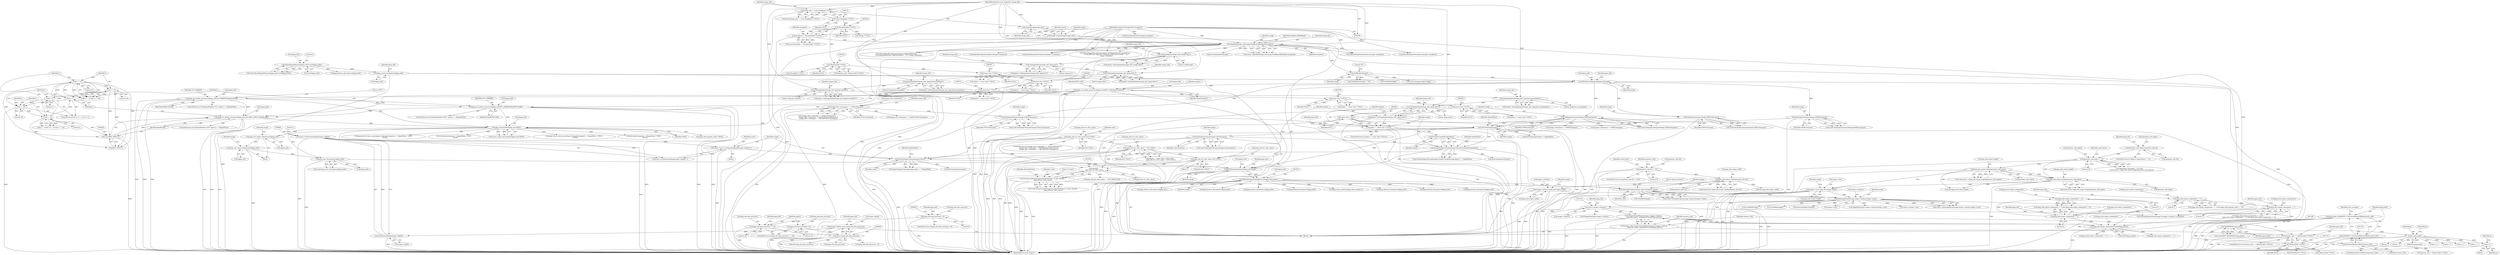 digraph "0_ImageMagick_948356eec65aea91995d4b7cc487d197d2c5f602@pointer" {
"1001695" [label="(Call,p++)"];
"1001420" [label="(Call,p=jpeg_pixels)"];
"1001379" [label="(Call,(JSAMPROW) jpeg_pixels)"];
"1001160" [label="(Call,jpeg_pixels=(JSAMPLE *) GetVirtualMemoryBlob(memory_info))"];
"1001162" [label="(Call,(JSAMPLE *) GetVirtualMemoryBlob(memory_info))"];
"1001164" [label="(Call,GetVirtualMemoryBlob(memory_info))"];
"1001148" [label="(Call,memory_info == (MemoryInfo *) NULL)"];
"1001132" [label="(Call,memory_info=AcquireVirtualMemory((size_t) image->columns,\n    jpeg_info.output_components*sizeof(*jpeg_pixels)))"];
"1001134" [label="(Call,AcquireVirtualMemory((size_t) image->columns,\n    jpeg_info.output_components*sizeof(*jpeg_pixels)))"];
"1001135" [label="(Call,(size_t) image->columns)"];
"1001082" [label="(Call,SetImageExtent(image,image->columns,image->rows))"];
"1001059" [label="(Call,SetImageProperty(image,\"jpeg:colorspace\",value))"];
"1001042" [label="(Call,JPEGSetImageSamplingFactor(&jpeg_info,image))"];
"1001038" [label="(Call,JPEGSetImageQuality(&jpeg_info,image))"];
"1000837" [label="(Call,jpeg_start_decompress(&jpeg_info))"];
"1000609" [label="(Call,jpeg_calc_output_dimensions(&jpeg_info))"];
"1000537" [label="(Call,jpeg_calc_output_dimensions(&jpeg_info))"];
"1000394" [label="(Call,jpeg_read_header(&jpeg_info,TRUE))"];
"1000338" [label="(Call,jpeg_set_marker_processor(&jpeg_info,ICC_MARKER,ReadICCProfile))"];
"1000322" [label="(Call,jpeg_set_marker_processor(&jpeg_info,JPEG_COM,ReadComment))"];
"1000318" [label="(Call,JPEGSourceManager(&jpeg_info,image))"];
"1000315" [label="(Call,jpeg_create_decompress(&jpeg_info))"];
"1000216" [label="(Call,ResetMagickMemory(&jpeg_info,0,sizeof(jpeg_info)))"];
"1000200" [label="(Call,GetBlobSize(image))"];
"1000180" [label="(Call,OpenBlob(image_info,image,ReadBinaryBlobMode,exception))"];
"1000176" [label="(Call,AcquireImage(image_info))"];
"1000130" [label="(Call,image_info != (const ImageInfo *) NULL)"];
"1000109" [label="(MethodParameterIn,const ImageInfo *image_info)"];
"1000132" [label="(Call,(const ImageInfo *) NULL)"];
"1000174" [label="(Call,image=AcquireImage(image_info))"];
"1000157" [label="(Call,exception != (ExceptionInfo *) NULL)"];
"1000110" [label="(MethodParameterIn,ExceptionInfo *exception)"];
"1000159" [label="(Call,(ExceptionInfo *) NULL)"];
"1000349" [label="(Call,jpeg_set_marker_processor(&jpeg_info,IPTC_MARKER,ReadIPTCProfile))"];
"1000381" [label="(Call,jpeg_set_marker_processor(&jpeg_info,(int) (JPEG_APP0+i),ReadProfile))"];
"1000384" [label="(Call,(int) (JPEG_APP0+i))"];
"1000369" [label="(Call,i != 13)"];
"1000365" [label="(Call,i != 2)"];
"1000358" [label="(Call,i < 16)"];
"1000355" [label="(Call,i=1)"];
"1000361" [label="(Call,i++)"];
"1000372" [label="(Call,i != 14)"];
"1000971" [label="(Call,AcquireImageColormap(image,colors))"];
"1000903" [label="(Call,IsITUFaxImage(image))"];
"1000873" [label="(Call,SetImageColorspace(image,sRGBColorspace))"];
"1000889" [label="(Call,SetImageColorspace(image,YCbCrColorspace))"];
"1000400" [label="(Call,image_info->colorspace == YCbCrColorspace)"];
"1000897" [label="(Call,SetImageColorspace(image,CMYKColorspace))"];
"1000881" [label="(Call,SetImageColorspace(image,GRAYColorspace))"];
"1000909" [label="(Call,SetImageColorspace(image,LabColorspace))"];
"1000930" [label="(Call,AcquireImageColormap(image,StringToUnsignedLong(option)))"];
"1000932" [label="(Call,StringToUnsignedLong(option))"];
"1000923" [label="(Call,option != (const char *) NULL)"];
"1000917" [label="(Call,option=GetImageOption(image_info,\"jpeg:colors\"))"];
"1000919" [label="(Call,GetImageOption(image_info,\"jpeg:colors\"))"];
"1000815" [label="(Call,GetImageOption(image_info,\"jpeg:fancy-upsampling\"))"];
"1000733" [label="(Call,GetImageOption(image_info,\"jpeg:dct-method\"))"];
"1000706" [label="(Call,GetImageOption(image_info,\"jpeg:block-smoothing\"))"];
"1000681" [label="(Call,GetImageOption(image_info,\"jpeg:colors\"))"];
"1000499" [label="(Call,GetImageOption(image_info,\"jpeg:size\"))"];
"1000329" [label="(Call,GetImageOption(image_info,\"profile:skip\"))"];
"1000925" [label="(Call,(const char *) NULL)"];
"1000821" [label="(Call,(const char *) NULL)"];
"1000739" [label="(Call,(const char *) NULL)"];
"1000712" [label="(Call,(const char *) NULL)"];
"1000687" [label="(Call,(const char *) NULL)"];
"1000506" [label="(Call,(const char *) NULL)"];
"1000241" [label="(Call,(MemoryInfo *) NULL)"];
"1000959" [label="(Call,colors=(size_t) GetQuantumRange(image->depth)+1)"];
"1000962" [label="(Call,(size_t) GetQuantumRange(image->depth))"];
"1000964" [label="(Call,GetQuantumRange(image->depth))"];
"1000854" [label="(Call,image->depth=(size_t) jpeg_info.data_precision)"];
"1000858" [label="(Call,(size_t) jpeg_info.data_precision)"];
"1000674" [label="(Call,jpeg_info.data_precision=12)"];
"1000669" [label="(Call,jpeg_info.data_precision == 16)"];
"1000652" [label="(Call,jpeg_info.data_precision > 8)"];
"1001048" [label="(Call,FormatLocaleString(value,MaxTextExtent,\"%.20g\",(double)\n    jpeg_info.out_color_space))"];
"1001052" [label="(Call,(double)\n    jpeg_info.out_color_space)"];
"1000416" [label="(Call,jpeg_info.out_color_space=JCS_YCbCr)"];
"1000509" [label="(Call,jpeg_info.out_color_space != JCS_YCbCr)"];
"1000912" [label="(Call,jpeg_info.out_color_space=JCS_YCbCr)"];
"1000840" [label="(Call,image->columns=jpeg_info.output_width)"];
"1000565" [label="(Call,jpeg_info.output_width/geometry_info.rho)"];
"1000558" [label="(Call,geometry_info.rho != 0.0)"];
"1000847" [label="(Call,image->rows=jpeg_info.output_height)"];
"1000590" [label="(Call,jpeg_info.output_height/geometry_info.sigma)"];
"1000581" [label="(Call,jpeg_info.output_height/geometry_info.sigma)"];
"1000574" [label="(Call,geometry_info.sigma != 0.0)"];
"1000530" [label="(Call,geometry_info.sigma=geometry_info.rho)"];
"1001140" [label="(Call,jpeg_info.output_components*sizeof(*jpeg_pixels))"];
"1001120" [label="(Call,jpeg_info.output_components != 4)"];
"1001115" [label="(Call,jpeg_info.output_components != 3)"];
"1001109" [label="(Call,jpeg_info.output_components != 1)"];
"1000947" [label="(Call,jpeg_info.output_components == 1)"];
"1001150" [label="(Call,(MemoryInfo *) NULL)"];
"1000404" [label="(Identifier,YCbCrColorspace)"];
"1000883" [label="(Identifier,GRAYColorspace)"];
"1000354" [label="(ControlStructure,for (i=1; i < 16; i++))"];
"1000889" [label="(Call,SetImageColorspace(image,YCbCrColorspace))"];
"1000932" [label="(Call,StringToUnsignedLong(option))"];
"1000902" [label="(Call,IsITUFaxImage(image) != MagickFalse)"];
"1000591" [label="(Call,jpeg_info.output_height)"];
"1000903" [label="(Call,IsITUFaxImage(image))"];
"1000216" [label="(Call,ResetMagickMemory(&jpeg_info,0,sizeof(jpeg_info)))"];
"1000192" [label="(Call,DestroyImageList(image))"];
"1000875" [label="(Identifier,sRGBColorspace)"];
"1000111" [label="(Block,)"];
"1000858" [label="(Call,(size_t) jpeg_info.data_precision)"];
"1000906" [label="(Block,)"];
"1001033" [label="(Call,(int) jpeg_info.output_height)"];
"1000513" [label="(Identifier,JCS_YCbCr)"];
"1001141" [label="(Call,jpeg_info.output_components)"];
"1000342" [label="(Identifier,ReadICCProfile)"];
"1000824" [label="(Call,jpeg_info.do_fancy_upsampling=IsStringTrue(option) != MagickFalse ? TRUE :\n      FALSE)"];
"1000947" [label="(Call,jpeg_info.output_components == 1)"];
"1000610" [label="(Call,&jpeg_info)"];
"1000719" [label="(Call,IsStringTrue(option) != MagickFalse ? TRUE :\n      FALSE)"];
"1000392" [label="(Call,(ssize_t) jpeg_read_header(&jpeg_info,TRUE))"];
"1000217" [label="(Call,&jpeg_info)"];
"1001410" [label="(Call,ThrowMagickException(exception,GetMagickModule(),\n          CorruptImageWarning,\"SkipToSyncByte\",\"`%s'\",image->filename))"];
"1001043" [label="(Call,&jpeg_info)"];
"1000182" [label="(Identifier,image)"];
"1000579" [label="(Call,scale_factor > (jpeg_info.output_height/geometry_info.sigma))"];
"1001148" [label="(Call,memory_info == (MemoryInfo *) NULL)"];
"1000514" [label="(Block,)"];
"1000951" [label="(Literal,1)"];
"1000391" [label="(Identifier,i)"];
"1000922" [label="(ControlStructure,if (option != (const char *) NULL))"];
"1000674" [label="(Call,jpeg_info.data_precision=12)"];
"1000558" [label="(Call,geometry_info.rho != 0.0)"];
"1000219" [label="(Literal,0)"];
"1000936" [label="(Call,InheritException(exception,&image->exception))"];
"1000678" [label="(Literal,12)"];
"1001060" [label="(Identifier,image)"];
"1000823" [label="(Identifier,NULL)"];
"1000352" [label="(Identifier,IPTC_MARKER)"];
"1000569" [label="(Call,geometry_info.rho)"];
"1001054" [label="(Call,jpeg_info.out_color_space)"];
"1000565" [label="(Call,jpeg_info.output_width/geometry_info.rho)"];
"1000504" [label="(Call,option != (const char *) NULL)"];
"1000559" [label="(Call,geometry_info.rho)"];
"1001437" [label="(Call,(PixelPacket *) NULL)"];
"1001132" [label="(Call,memory_info=AcquireVirtualMemory((size_t) image->columns,\n    jpeg_info.output_components*sizeof(*jpeg_pixels)))"];
"1000671" [label="(Identifier,jpeg_info)"];
"1001121" [label="(Call,jpeg_info.output_components)"];
"1000357" [label="(Literal,1)"];
"1001160" [label="(Call,jpeg_pixels=(JSAMPLE *) GetVirtualMemoryBlob(memory_info))"];
"1001696" [label="(Identifier,p)"];
"1001379" [label="(Call,(JSAMPROW) jpeg_pixels)"];
"1000715" [label="(Call,jpeg_info.do_block_smoothing=IsStringTrue(option) != MagickFalse ? TRUE :\n      FALSE)"];
"1000382" [label="(Call,&jpeg_info)"];
"1001776" [label="(Call,p++)"];
"1000580" [label="(Identifier,scale_factor)"];
"1000339" [label="(Call,&jpeg_info)"];
"1001115" [label="(Call,jpeg_info.output_components != 3)"];
"1000949" [label="(Identifier,jpeg_info)"];
"1001548" [label="(Call,p++)"];
"1000506" [label="(Call,(const char *) NULL)"];
"1000338" [label="(Call,jpeg_set_marker_processor(&jpeg_info,ICC_MARKER,ReadICCProfile))"];
"1000816" [label="(Identifier,image_info)"];
"1000841" [label="(Call,image->columns)"];
"1000157" [label="(Call,exception != (ExceptionInfo *) NULL)"];
"1001119" [label="(Literal,3)"];
"1000681" [label="(Call,GetImageOption(image_info,\"jpeg:colors\"))"];
"1000871" [label="(Call,(void) SetImageColorspace(image,sRGBColorspace))"];
"1000895" [label="(Call,(void) SetImageColorspace(image,CMYKColorspace))"];
"1000200" [label="(Call,GetBlobSize(image))"];
"1001170" [label="(Identifier,error_manager)"];
"1000840" [label="(Call,image->columns=jpeg_info.output_width)"];
"1001381" [label="(Identifier,jpeg_pixels)"];
"1000874" [label="(Identifier,image)"];
"1001175" [label="(Call,memory_info != (MemoryInfo *) NULL)"];
"1001108" [label="(Call,(jpeg_info.output_components != 1) &&\n      (jpeg_info.output_components != 3) && (jpeg_info.output_components != 4))"];
"1000355" [label="(Call,i=1)"];
"1000733" [label="(Call,GetImageOption(image_info,\"jpeg:dct-method\"))"];
"1001149" [label="(Identifier,memory_info)"];
"1001080" [label="(Call,status=SetImageExtent(image,image->columns,image->rows))"];
"1001820" [label="(Call,SyncAuthenticPixels(image,exception))"];
"1000401" [label="(Call,image_info->colorspace)"];
"1000734" [label="(Identifier,image_info)"];
"1000574" [label="(Call,geometry_info.sigma != 0.0)"];
"1001144" [label="(Call,sizeof(*jpeg_pixels))"];
"1000201" [label="(Identifier,image)"];
"1000524" [label="(ControlStructure,if ((flags & SigmaValue) == 0))"];
"1000278" [label="(Call,CloseBlob(image))"];
"1000130" [label="(Call,image_info != (const ImageInfo *) NULL)"];
"1000159" [label="(Call,(ExceptionInfo *) NULL)"];
"1000389" [label="(Identifier,ReadProfile)"];
"1000707" [label="(Identifier,image_info)"];
"1000179" [label="(Identifier,status)"];
"1000919" [label="(Call,GetImageOption(image_info,\"jpeg:colors\"))"];
"1001087" [label="(Call,image->rows)"];
"1000854" [label="(Call,image->depth=(size_t) jpeg_info.data_precision)"];
"1000381" [label="(Call,jpeg_set_marker_processor(&jpeg_info,(int) (JPEG_APP0+i),ReadProfile))"];
"1000244" [label="(Call,error_manager.image=image)"];
"1000175" [label="(Identifier,image)"];
"1000330" [label="(Identifier,image_info)"];
"1000687" [label="(Call,(const char *) NULL)"];
"1001052" [label="(Call,(double)\n    jpeg_info.out_color_space)"];
"1000386" [label="(Call,JPEG_APP0+i)"];
"1001466" [label="(Call,jpeg_info.output_components == 1)"];
"1000865" [label="(Identifier,jpeg_info)"];
"1000422" [label="(Identifier,units)"];
"1000813" [label="(Call,option=GetImageOption(image_info,\"jpeg:fancy-upsampling\"))"];
"1000257" [label="(Call,jpeg_destroy_decompress(&jpeg_info))"];
"1000239" [label="(Call,memory_info=(MemoryInfo *) NULL)"];
"1000370" [label="(Identifier,i)"];
"1001177" [label="(Call,(MemoryInfo *) NULL)"];
"1000394" [label="(Call,jpeg_read_header(&jpeg_info,TRUE))"];
"1000364" [label="(Call,(i != 2) && (i != 13) && (i != 14))"];
"1000905" [label="(Identifier,MagickFalse)"];
"1001671" [label="(Block,)"];
"1001041" [label="(Identifier,image)"];
"1001727" [label="(Call,p++)"];
"1000828" [label="(Call,IsStringTrue(option) != MagickFalse ? TRUE :\n      FALSE)"];
"1001194" [label="(Call,(MagickSizeType) image->columns)"];
"1000350" [label="(Call,&jpeg_info)"];
"1000581" [label="(Call,jpeg_info.output_height/geometry_info.sigma)"];
"1000578" [label="(Literal,0.0)"];
"1000848" [label="(Call,image->rows)"];
"1001189" [label="(Call,CloseBlob(image))"];
"1000510" [label="(Call,jpeg_info.out_color_space)"];
"1000844" [label="(Call,jpeg_info.output_width)"];
"1000183" [label="(Identifier,ReadBinaryBlobMode)"];
"1000916" [label="(Identifier,JCS_YCbCr)"];
"1000673" [label="(Literal,16)"];
"1000346" [label="(Literal,\"IPTC\")"];
"1000176" [label="(Call,AcquireImage(image_info))"];
"1000129" [label="(Call,assert(image_info != (const ImageInfo *) NULL))"];
"1000538" [label="(Call,&jpeg_info)"];
"1001695" [label="(Call,p++)"];
"1000838" [label="(Call,&jpeg_info)"];
"1000960" [label="(Identifier,colors)"];
"1000670" [label="(Call,jpeg_info.data_precision)"];
"1000685" [label="(Call,option != (const char *) NULL)"];
"1000134" [label="(Identifier,NULL)"];
"1000298" [label="(Call,InheritException(exception,&image->exception))"];
"1000220" [label="(Call,sizeof(jpeg_info))"];
"1000575" [label="(Call,geometry_info.sigma)"];
"1000132" [label="(Call,(const ImageInfo *) NULL)"];
"1001165" [label="(Identifier,memory_info)"];
"1001867" [label="(Call,jpeg_destroy_decompress(&jpeg_info))"];
"1000365" [label="(Call,i != 2)"];
"1000882" [label="(Identifier,image)"];
"1000373" [label="(Identifier,i)"];
"1000315" [label="(Call,jpeg_create_decompress(&jpeg_info))"];
"1000110" [label="(MethodParameterIn,ExceptionInfo *exception)"];
"1000537" [label="(Call,jpeg_calc_output_dimensions(&jpeg_info))"];
"1000353" [label="(Identifier,ReadIPTCProfile)"];
"1000704" [label="(Call,option=GetImageOption(image_info,\"jpeg:block-smoothing\"))"];
"1000737" [label="(Call,option != (const char *) NULL)"];
"1000957" [label="(Block,)"];
"1000588" [label="(Call,scale_factor=jpeg_info.output_height/geometry_info.sigma)"];
"1001446" [label="(Call,jpeg_info.data_precision > 8)"];
"1000395" [label="(Call,&jpeg_info)"];
"1001135" [label="(Call,(size_t) image->columns)"];
"1000349" [label="(Call,jpeg_set_marker_processor(&jpeg_info,IPTC_MARKER,ReadIPTCProfile))"];
"1000898" [label="(Identifier,image)"];
"1001150" [label="(Call,(MemoryInfo *) NULL)"];
"1000367" [label="(Literal,2)"];
"1000564" [label="(Identifier,scale_factor)"];
"1001424" [label="(Identifier,q)"];
"1000326" [label="(Identifier,ReadComment)"];
"1001653" [label="(Call,jpeg_info.output_components == 1)"];
"1000360" [label="(Literal,16)"];
"1000931" [label="(Identifier,image)"];
"1000509" [label="(Call,jpeg_info.out_color_space != JCS_YCbCr)"];
"1000562" [label="(Literal,0.0)"];
"1000585" [label="(Call,geometry_info.sigma)"];
"1001422" [label="(Identifier,jpeg_pixels)"];
"1000109" [label="(MethodParameterIn,const ImageInfo *image_info)"];
"1000965" [label="(Call,image->depth)"];
"1001039" [label="(Call,&jpeg_info)"];
"1001059" [label="(Call,SetImageProperty(image,\"jpeg:colorspace\",value))"];
"1000321" [label="(Identifier,image)"];
"1001048" [label="(Call,FormatLocaleString(value,MaxTextExtent,\"%.20g\",(double)\n    jpeg_info.out_color_space))"];
"1000319" [label="(Call,&jpeg_info)"];
"1000161" [label="(Identifier,NULL)"];
"1000359" [label="(Identifier,i)"];
"1001161" [label="(Identifier,jpeg_pixels)"];
"1000881" [label="(Call,SetImageColorspace(image,GRAYColorspace))"];
"1000946" [label="(Call,(jpeg_info.output_components == 1) && (jpeg_info.quantize_colors == 0))"];
"1001421" [label="(Identifier,p)"];
"1001113" [label="(Literal,1)"];
"1000131" [label="(Identifier,image_info)"];
"1000651" [label="(ControlStructure,if (jpeg_info.data_precision > 8))"];
"1000911" [label="(Identifier,LabColorspace)"];
"1000178" [label="(Call,status=OpenBlob(image_info,image,ReadBinaryBlobMode,exception))"];
"1000890" [label="(Identifier,image)"];
"1001425" [label="(Call,QueueAuthenticPixels(image,0,y,image->columns,1,exception))"];
"1000676" [label="(Identifier,jpeg_info)"];
"1000714" [label="(Identifier,NULL)"];
"1001395" [label="(Block,)"];
"1000362" [label="(Identifier,i)"];
"1001152" [label="(Identifier,NULL)"];
"1000668" [label="(ControlStructure,if (jpeg_info.data_precision == 16))"];
"1000500" [label="(Identifier,image_info)"];
"1001045" [label="(Identifier,image)"];
"1000706" [label="(Call,GetImageOption(image_info,\"jpeg:block-smoothing\"))"];
"1001164" [label="(Call,GetVirtualMemoryBlob(memory_info))"];
"1001881" [label="(MethodReturn,static Image *)"];
"1000708" [label="(Literal,\"jpeg:block-smoothing\")"];
"1000177" [label="(Identifier,image_info)"];
"1000879" [label="(Call,(void) SetImageColorspace(image,GRAYColorspace))"];
"1000497" [label="(Call,option=GetImageOption(image_info,\"jpeg:size\"))"];
"1001017" [label="(Call,(int) jpeg_info.data_precision)"];
"1000927" [label="(Identifier,NULL)"];
"1000983" [label="(Call,DestroyImageList(image))"];
"1000920" [label="(Identifier,image_info)"];
"1000971" [label="(Call,AcquireImageColormap(image,colors))"];
"1000181" [label="(Identifier,image_info)"];
"1001117" [label="(Identifier,jpeg_info)"];
"1000918" [label="(Identifier,option)"];
"1000400" [label="(Call,image_info->colorspace == YCbCrColorspace)"];
"1001114" [label="(Call,(jpeg_info.output_components != 3) && (jpeg_info.output_components != 4))"];
"1000929" [label="(Call,AcquireImageColormap(image,StringToUnsignedLong(option)) == MagickFalse)"];
"1000320" [label="(Identifier,jpeg_info)"];
"1001122" [label="(Identifier,jpeg_info)"];
"1000948" [label="(Call,jpeg_info.output_components)"];
"1000417" [label="(Call,jpeg_info.out_color_space)"];
"1001062" [label="(Identifier,value)"];
"1000891" [label="(Identifier,YCbCrColorspace)"];
"1000913" [label="(Call,jpeg_info.out_color_space)"];
"1000899" [label="(Identifier,CMYKColorspace)"];
"1000652" [label="(Call,jpeg_info.data_precision > 8)"];
"1000683" [label="(Literal,\"jpeg:colors\")"];
"1000557" [label="(ControlStructure,if (geometry_info.rho != 0.0))"];
"1001084" [label="(Call,image->columns)"];
"1001162" [label="(Call,(JSAMPLE *) GetVirtualMemoryBlob(memory_info))"];
"1000199" [label="(Call,GetBlobSize(image) < 107)"];
"1000341" [label="(Identifier,ICC_MARKER)"];
"1000158" [label="(Identifier,exception)"];
"1000961" [label="(Call,(size_t) GetQuantumRange(image->depth)+1)"];
"1000739" [label="(Call,(const char *) NULL)"];
"1000735" [label="(Literal,\"jpeg:dct-method\")"];
"1000921" [label="(Literal,\"jpeg:colors\")"];
"1000327" [label="(Call,option=GetImageOption(image_info,\"profile:skip\"))"];
"1000925" [label="(Call,(const char *) NULL)"];
"1000563" [label="(Call,scale_factor=jpeg_info.output_width/geometry_info.rho)"];
"1000856" [label="(Identifier,image)"];
"1000323" [label="(Call,&jpeg_info)"];
"1001038" [label="(Call,JPEGSetImageQuality(&jpeg_info,image))"];
"1000860" [label="(Call,jpeg_info.data_precision)"];
"1000539" [label="(Identifier,jpeg_info)"];
"1001876" [label="(Call,CloseBlob(image))"];
"1000954" [label="(Identifier,jpeg_info)"];
"1001514" [label="(Call,p++)"];
"1001375" [label="(Call,scanline[0]=(JSAMPROW) jpeg_pixels)"];
"1000973" [label="(Identifier,colors)"];
"1001105" [label="(Call,DestroyImageList(image))"];
"1001120" [label="(Call,jpeg_info.output_components != 4)"];
"1000835" [label="(Call,(void) jpeg_start_decompress(&jpeg_info))"];
"1000741" [label="(Identifier,NULL)"];
"1001420" [label="(Call,p=jpeg_pixels)"];
"1000397" [label="(Identifier,TRUE)"];
"1001229" [label="(Call,jpeg_info.out_color_space == JCS_GRAYSCALE)"];
"1000530" [label="(Call,geometry_info.sigma=geometry_info.rho)"];
"1000202" [label="(Literal,107)"];
"1000659" [label="(Call,ThrowMagickException(exception,GetMagickModule(),OptionError,\n      \"12-bit JPEG not supported. Reducing pixel data to 8 bits\",\"`%s'\",\n      image->filename))"];
"1000968" [label="(Literal,1)"];
"1000964" [label="(Call,GetQuantumRange(image->depth))"];
"1000329" [label="(Call,GetImageOption(image_info,\"profile:skip\"))"];
"1000974" [label="(Identifier,MagickFalse)"];
"1001046" [label="(Call,(void) FormatLocaleString(value,MaxTextExtent,\"%.20g\",(double)\n    jpeg_info.out_color_space))"];
"1000653" [label="(Call,jpeg_info.data_precision)"];
"1000679" [label="(Call,option=GetImageOption(image_info,\"jpeg:colors\"))"];
"1000815" [label="(Call,GetImageOption(image_info,\"jpeg:fancy-upsampling\"))"];
"1001156" [label="(Identifier,jpeg_info)"];
"1000590" [label="(Call,jpeg_info.output_height/geometry_info.sigma)"];
"1000372" [label="(Call,i != 14)"];
"1001126" [label="(Call,jpeg_destroy_decompress(&jpeg_info))"];
"1000851" [label="(Call,jpeg_info.output_height)"];
"1001520" [label="(Call,image->colorspace != CMYKColorspace)"];
"1000912" [label="(Call,jpeg_info.out_color_space=JCS_YCbCr)"];
"1001098" [label="(Call,InheritException(exception,&image->exception))"];
"1000534" [label="(Call,geometry_info.rho)"];
"1001044" [label="(Identifier,jpeg_info)"];
"1000855" [label="(Call,image->depth)"];
"1000930" [label="(Call,AcquireImageColormap(image,StringToUnsignedLong(option)))"];
"1000923" [label="(Call,option != (const char *) NULL)"];
"1001603" [label="(Call,p++)"];
"1001133" [label="(Identifier,memory_info)"];
"1001140" [label="(Call,jpeg_info.output_components*sizeof(*jpeg_pixels))"];
"1000508" [label="(Identifier,NULL)"];
"1000675" [label="(Call,jpeg_info.data_precision)"];
"1000174" [label="(Call,image=AcquireImage(image_info))"];
"1000406" [label="(Call,image_info->colorspace == Rec601YCbCrColorspace)"];
"1000934" [label="(Identifier,MagickFalse)"];
"1001075" [label="(Call,CloseBlob(image))"];
"1000184" [label="(Identifier,exception)"];
"1000398" [label="(ControlStructure,if ((image_info->colorspace == YCbCrColorspace) ||\n      (image_info->colorspace == Rec601YCbCrColorspace) ||\n      (image_info->colorspace == Rec709YCbCrColorspace)))"];
"1000897" [label="(Call,SetImageColorspace(image,CMYKColorspace))"];
"1000917" [label="(Call,option=GetImageOption(image_info,\"jpeg:colors\"))"];
"1000970" [label="(Call,AcquireImageColormap(image,colors) == MagickFalse)"];
"1000924" [label="(Identifier,option)"];
"1000322" [label="(Call,jpeg_set_marker_processor(&jpeg_info,JPEG_COM,ReadComment))"];
"1001154" [label="(Call,jpeg_destroy_decompress(&jpeg_info))"];
"1001050" [label="(Identifier,MaxTextExtent)"];
"1000368" [label="(Call,(i != 13) && (i != 14))"];
"1000887" [label="(Call,(void) SetImageColorspace(image,YCbCrColorspace))"];
"1000195" [label="(Call,(Image *) NULL)"];
"1001049" [label="(Identifier,value)"];
"1000180" [label="(Call,OpenBlob(image_info,image,ReadBinaryBlobMode,exception))"];
"1000710" [label="(Call,option != (const char *) NULL)"];
"1000566" [label="(Call,jpeg_info.output_width)"];
"1001864" [label="(Call,jpeg_finish_decompress(&jpeg_info))"];
"1001193" [label="(Call,(MagickSizeType) image->columns*image->rows)"];
"1001028" [label="(Call,(int) jpeg_info.output_width)"];
"1000909" [label="(Call,SetImageColorspace(image,LabColorspace))"];
"1000959" [label="(Call,colors=(size_t) GetQuantumRange(image->depth)+1)"];
"1001134" [label="(Call,AcquireVirtualMemory((size_t) image->columns,\n    jpeg_info.output_components*sizeof(*jpeg_pixels)))"];
"1001147" [label="(ControlStructure,if (memory_info == (MemoryInfo *) NULL))"];
"1000331" [label="(Literal,\"profile:skip\")"];
"1000962" [label="(Call,(size_t) GetQuantumRange(image->depth))"];
"1000241" [label="(Call,(MemoryInfo *) NULL)"];
"1000318" [label="(Call,JPEGSourceManager(&jpeg_info,image))"];
"1000328" [label="(Identifier,option)"];
"1000821" [label="(Call,(const char *) NULL)"];
"1000943" [label="(Call,DestroyImageList(image))"];
"1000576" [label="(Identifier,geometry_info)"];
"1001137" [label="(Call,image->columns)"];
"1000615" [label="(Identifier,image)"];
"1001051" [label="(Literal,\"%.20g\")"];
"1001698" [label="(Identifier,q)"];
"1001872" [label="(Call,RelinquishVirtualMemory(memory_info))"];
"1000669" [label="(Call,jpeg_info.data_precision == 16)"];
"1000156" [label="(Call,assert(exception != (ExceptionInfo *) NULL))"];
"1000408" [label="(Identifier,image_info)"];
"1000265" [label="(Call,(StringInfo *) NULL)"];
"1000375" [label="(ControlStructure,if (IsOptionMember(\"APP\",option) == MagickFalse))"];
"1000325" [label="(Identifier,JPEG_COM)"];
"1000712" [label="(Call,(const char *) NULL)"];
"1001142" [label="(Identifier,jpeg_info)"];
"1001057" [label="(Call,(void) SetImageProperty(image,\"jpeg:colorspace\",value))"];
"1001109" [label="(Call,jpeg_info.output_components != 1)"];
"1000366" [label="(Identifier,i)"];
"1000542" [label="(Identifier,image)"];
"1000324" [label="(Identifier,jpeg_info)"];
"1000910" [label="(Identifier,image)"];
"1000582" [label="(Call,jpeg_info.output_height)"];
"1000214" [label="(Call,(void) ResetMagickMemory(&jpeg_info,0,sizeof(jpeg_info)))"];
"1001061" [label="(Literal,\"jpeg:colorspace\")"];
"1001401" [label="(Call,jpeg_read_scanlines(&jpeg_info,scanline,1))"];
"1000501" [label="(Literal,\"jpeg:size\")"];
"1000499" [label="(Call,GetImageOption(image_info,\"jpeg:size\"))"];
"1000682" [label="(Identifier,image_info)"];
"1000416" [label="(Call,jpeg_info.out_color_space=JCS_YCbCr)"];
"1000503" [label="(Call,(option != (const char *) NULL) &&\n      (jpeg_info.out_color_space != JCS_YCbCr))"];
"1000656" [label="(Literal,8)"];
"1000904" [label="(Identifier,image)"];
"1001110" [label="(Call,jpeg_info.output_components)"];
"1000972" [label="(Identifier,image)"];
"1000873" [label="(Call,SetImageColorspace(image,sRGBColorspace))"];
"1000374" [label="(Literal,14)"];
"1001116" [label="(Call,jpeg_info.output_components)"];
"1000691" [label="(Call,jpeg_info.quantize_colors=TRUE)"];
"1000837" [label="(Call,jpeg_start_decompress(&jpeg_info))"];
"1000356" [label="(Identifier,i)"];
"1000819" [label="(Call,option != (const char *) NULL)"];
"1000731" [label="(Call,option=GetImageOption(image_info,\"jpeg:dct-method\"))"];
"1000371" [label="(Literal,13)"];
"1000907" [label="(Call,(void) SetImageColorspace(image,LabColorspace))"];
"1001701" [label="(Call,image->colorspace != CMYKColorspace)"];
"1001083" [label="(Identifier,image)"];
"1000933" [label="(Identifier,option)"];
"1000849" [label="(Identifier,image)"];
"1000243" [label="(Identifier,NULL)"];
"1000361" [label="(Call,i++)"];
"1000594" [label="(Call,geometry_info.sigma)"];
"1000399" [label="(Call,(image_info->colorspace == YCbCrColorspace) ||\n      (image_info->colorspace == Rec601YCbCrColorspace) ||\n      (image_info->colorspace == Rec709YCbCrColorspace))"];
"1000680" [label="(Identifier,option)"];
"1000384" [label="(Call,(int) (JPEG_APP0+i))"];
"1000609" [label="(Call,jpeg_calc_output_dimensions(&jpeg_info))"];
"1000369" [label="(Call,i != 13)"];
"1000531" [label="(Call,geometry_info.sigma)"];
"1001095" [label="(Call,jpeg_destroy_decompress(&jpeg_info))"];
"1000316" [label="(Call,&jpeg_info)"];
"1001070" [label="(Call,jpeg_destroy_decompress(&jpeg_info))"];
"1000332" [label="(ControlStructure,if (IsOptionMember(\"ICC\",option) == MagickFalse))"];
"1000847" [label="(Call,image->rows=jpeg_info.output_height)"];
"1000817" [label="(Literal,\"jpeg:fancy-upsampling\")"];
"1001082" [label="(Call,SetImageExtent(image,image->columns,image->rows))"];
"1001388" [label="(Call,(ssize_t) image->rows)"];
"1000573" [label="(Call,(geometry_info.sigma != 0.0) &&\n          (scale_factor > (jpeg_info.output_height/geometry_info.sigma)))"];
"1000689" [label="(Identifier,NULL)"];
"1001042" [label="(Call,JPEGSetImageSamplingFactor(&jpeg_info,image))"];
"1000976" [label="(Call,InheritException(exception,&image->exception))"];
"1000420" [label="(Identifier,JCS_YCbCr)"];
"1001184" [label="(Call,jpeg_destroy_decompress(&jpeg_info))"];
"1000343" [label="(ControlStructure,if (IsOptionMember(\"IPTC\",option) == MagickFalse))"];
"1001124" [label="(Literal,4)"];
"1000358" [label="(Call,i < 16)"];
"1001695" -> "1001671"  [label="AST: "];
"1001695" -> "1001696"  [label="CFG: "];
"1001696" -> "1001695"  [label="AST: "];
"1001698" -> "1001695"  [label="CFG: "];
"1001695" -> "1001881"  [label="DDG: "];
"1001420" -> "1001695"  [label="DDG: "];
"1001420" -> "1001395"  [label="AST: "];
"1001420" -> "1001422"  [label="CFG: "];
"1001421" -> "1001420"  [label="AST: "];
"1001422" -> "1001420"  [label="AST: "];
"1001424" -> "1001420"  [label="CFG: "];
"1001420" -> "1001881"  [label="DDG: "];
"1001420" -> "1001881"  [label="DDG: "];
"1001379" -> "1001420"  [label="DDG: "];
"1001420" -> "1001514"  [label="DDG: "];
"1001420" -> "1001548"  [label="DDG: "];
"1001420" -> "1001603"  [label="DDG: "];
"1001420" -> "1001727"  [label="DDG: "];
"1001420" -> "1001776"  [label="DDG: "];
"1001379" -> "1001375"  [label="AST: "];
"1001379" -> "1001381"  [label="CFG: "];
"1001380" -> "1001379"  [label="AST: "];
"1001381" -> "1001379"  [label="AST: "];
"1001375" -> "1001379"  [label="CFG: "];
"1001379" -> "1001881"  [label="DDG: "];
"1001379" -> "1001375"  [label="DDG: "];
"1001160" -> "1001379"  [label="DDG: "];
"1001160" -> "1000111"  [label="AST: "];
"1001160" -> "1001162"  [label="CFG: "];
"1001161" -> "1001160"  [label="AST: "];
"1001162" -> "1001160"  [label="AST: "];
"1001170" -> "1001160"  [label="CFG: "];
"1001160" -> "1001881"  [label="DDG: "];
"1001160" -> "1001881"  [label="DDG: "];
"1001162" -> "1001160"  [label="DDG: "];
"1001162" -> "1001164"  [label="CFG: "];
"1001163" -> "1001162"  [label="AST: "];
"1001164" -> "1001162"  [label="AST: "];
"1001162" -> "1001881"  [label="DDG: "];
"1001164" -> "1001162"  [label="DDG: "];
"1001164" -> "1001165"  [label="CFG: "];
"1001165" -> "1001164"  [label="AST: "];
"1001148" -> "1001164"  [label="DDG: "];
"1001164" -> "1001175"  [label="DDG: "];
"1001164" -> "1001872"  [label="DDG: "];
"1001148" -> "1001147"  [label="AST: "];
"1001148" -> "1001150"  [label="CFG: "];
"1001149" -> "1001148"  [label="AST: "];
"1001150" -> "1001148"  [label="AST: "];
"1001156" -> "1001148"  [label="CFG: "];
"1001161" -> "1001148"  [label="CFG: "];
"1001148" -> "1001881"  [label="DDG: "];
"1001148" -> "1001881"  [label="DDG: "];
"1001132" -> "1001148"  [label="DDG: "];
"1001150" -> "1001148"  [label="DDG: "];
"1001132" -> "1000111"  [label="AST: "];
"1001132" -> "1001134"  [label="CFG: "];
"1001133" -> "1001132"  [label="AST: "];
"1001134" -> "1001132"  [label="AST: "];
"1001149" -> "1001132"  [label="CFG: "];
"1001132" -> "1001881"  [label="DDG: "];
"1001134" -> "1001132"  [label="DDG: "];
"1001134" -> "1001132"  [label="DDG: "];
"1001134" -> "1001140"  [label="CFG: "];
"1001135" -> "1001134"  [label="AST: "];
"1001140" -> "1001134"  [label="AST: "];
"1001134" -> "1001881"  [label="DDG: "];
"1001134" -> "1001881"  [label="DDG: "];
"1001135" -> "1001134"  [label="DDG: "];
"1001140" -> "1001134"  [label="DDG: "];
"1001135" -> "1001137"  [label="CFG: "];
"1001136" -> "1001135"  [label="AST: "];
"1001137" -> "1001135"  [label="AST: "];
"1001142" -> "1001135"  [label="CFG: "];
"1001135" -> "1001881"  [label="DDG: "];
"1001082" -> "1001135"  [label="DDG: "];
"1001135" -> "1001194"  [label="DDG: "];
"1001135" -> "1001425"  [label="DDG: "];
"1001082" -> "1001080"  [label="AST: "];
"1001082" -> "1001087"  [label="CFG: "];
"1001083" -> "1001082"  [label="AST: "];
"1001084" -> "1001082"  [label="AST: "];
"1001087" -> "1001082"  [label="AST: "];
"1001080" -> "1001082"  [label="CFG: "];
"1001082" -> "1001881"  [label="DDG: "];
"1001082" -> "1001881"  [label="DDG: "];
"1001082" -> "1001080"  [label="DDG: "];
"1001082" -> "1001080"  [label="DDG: "];
"1001082" -> "1001080"  [label="DDG: "];
"1001059" -> "1001082"  [label="DDG: "];
"1000840" -> "1001082"  [label="DDG: "];
"1000847" -> "1001082"  [label="DDG: "];
"1001082" -> "1001105"  [label="DDG: "];
"1001082" -> "1001189"  [label="DDG: "];
"1001082" -> "1001193"  [label="DDG: "];
"1001082" -> "1001388"  [label="DDG: "];
"1001082" -> "1001425"  [label="DDG: "];
"1001082" -> "1001876"  [label="DDG: "];
"1001059" -> "1001057"  [label="AST: "];
"1001059" -> "1001062"  [label="CFG: "];
"1001060" -> "1001059"  [label="AST: "];
"1001061" -> "1001059"  [label="AST: "];
"1001062" -> "1001059"  [label="AST: "];
"1001057" -> "1001059"  [label="CFG: "];
"1001059" -> "1001881"  [label="DDG: "];
"1001059" -> "1001057"  [label="DDG: "];
"1001059" -> "1001057"  [label="DDG: "];
"1001059" -> "1001057"  [label="DDG: "];
"1001042" -> "1001059"  [label="DDG: "];
"1001048" -> "1001059"  [label="DDG: "];
"1001059" -> "1001075"  [label="DDG: "];
"1001042" -> "1000111"  [label="AST: "];
"1001042" -> "1001045"  [label="CFG: "];
"1001043" -> "1001042"  [label="AST: "];
"1001045" -> "1001042"  [label="AST: "];
"1001047" -> "1001042"  [label="CFG: "];
"1001042" -> "1001881"  [label="DDG: "];
"1001038" -> "1001042"  [label="DDG: "];
"1001038" -> "1001042"  [label="DDG: "];
"1001042" -> "1001070"  [label="DDG: "];
"1001042" -> "1001095"  [label="DDG: "];
"1001042" -> "1001126"  [label="DDG: "];
"1001042" -> "1001154"  [label="DDG: "];
"1001042" -> "1001184"  [label="DDG: "];
"1001042" -> "1001401"  [label="DDG: "];
"1001042" -> "1001864"  [label="DDG: "];
"1001042" -> "1001867"  [label="DDG: "];
"1001038" -> "1000111"  [label="AST: "];
"1001038" -> "1001041"  [label="CFG: "];
"1001039" -> "1001038"  [label="AST: "];
"1001041" -> "1001038"  [label="AST: "];
"1001044" -> "1001038"  [label="CFG: "];
"1001038" -> "1001881"  [label="DDG: "];
"1000837" -> "1001038"  [label="DDG: "];
"1000971" -> "1001038"  [label="DDG: "];
"1000903" -> "1001038"  [label="DDG: "];
"1000909" -> "1001038"  [label="DDG: "];
"1000930" -> "1001038"  [label="DDG: "];
"1000837" -> "1000835"  [label="AST: "];
"1000837" -> "1000838"  [label="CFG: "];
"1000838" -> "1000837"  [label="AST: "];
"1000835" -> "1000837"  [label="CFG: "];
"1000837" -> "1001881"  [label="DDG: "];
"1000837" -> "1000835"  [label="DDG: "];
"1000609" -> "1000837"  [label="DDG: "];
"1000394" -> "1000837"  [label="DDG: "];
"1000609" -> "1000514"  [label="AST: "];
"1000609" -> "1000610"  [label="CFG: "];
"1000610" -> "1000609"  [label="AST: "];
"1000615" -> "1000609"  [label="CFG: "];
"1000609" -> "1001881"  [label="DDG: "];
"1000537" -> "1000609"  [label="DDG: "];
"1000537" -> "1000514"  [label="AST: "];
"1000537" -> "1000538"  [label="CFG: "];
"1000538" -> "1000537"  [label="AST: "];
"1000542" -> "1000537"  [label="CFG: "];
"1000394" -> "1000537"  [label="DDG: "];
"1000394" -> "1000392"  [label="AST: "];
"1000394" -> "1000397"  [label="CFG: "];
"1000395" -> "1000394"  [label="AST: "];
"1000397" -> "1000394"  [label="AST: "];
"1000392" -> "1000394"  [label="CFG: "];
"1000394" -> "1001881"  [label="DDG: "];
"1000394" -> "1000392"  [label="DDG: "];
"1000394" -> "1000392"  [label="DDG: "];
"1000338" -> "1000394"  [label="DDG: "];
"1000349" -> "1000394"  [label="DDG: "];
"1000381" -> "1000394"  [label="DDG: "];
"1000322" -> "1000394"  [label="DDG: "];
"1000394" -> "1000691"  [label="DDG: "];
"1000394" -> "1000715"  [label="DDG: "];
"1000394" -> "1000719"  [label="DDG: "];
"1000394" -> "1000824"  [label="DDG: "];
"1000394" -> "1000828"  [label="DDG: "];
"1000338" -> "1000332"  [label="AST: "];
"1000338" -> "1000342"  [label="CFG: "];
"1000339" -> "1000338"  [label="AST: "];
"1000341" -> "1000338"  [label="AST: "];
"1000342" -> "1000338"  [label="AST: "];
"1000346" -> "1000338"  [label="CFG: "];
"1000338" -> "1001881"  [label="DDG: "];
"1000338" -> "1001881"  [label="DDG: "];
"1000338" -> "1001881"  [label="DDG: "];
"1000322" -> "1000338"  [label="DDG: "];
"1000338" -> "1000349"  [label="DDG: "];
"1000338" -> "1000381"  [label="DDG: "];
"1000322" -> "1000111"  [label="AST: "];
"1000322" -> "1000326"  [label="CFG: "];
"1000323" -> "1000322"  [label="AST: "];
"1000325" -> "1000322"  [label="AST: "];
"1000326" -> "1000322"  [label="AST: "];
"1000328" -> "1000322"  [label="CFG: "];
"1000322" -> "1001881"  [label="DDG: "];
"1000322" -> "1001881"  [label="DDG: "];
"1000322" -> "1001881"  [label="DDG: "];
"1000318" -> "1000322"  [label="DDG: "];
"1000322" -> "1000349"  [label="DDG: "];
"1000322" -> "1000381"  [label="DDG: "];
"1000318" -> "1000111"  [label="AST: "];
"1000318" -> "1000321"  [label="CFG: "];
"1000319" -> "1000318"  [label="AST: "];
"1000321" -> "1000318"  [label="AST: "];
"1000324" -> "1000318"  [label="CFG: "];
"1000318" -> "1001881"  [label="DDG: "];
"1000315" -> "1000318"  [label="DDG: "];
"1000200" -> "1000318"  [label="DDG: "];
"1000318" -> "1000873"  [label="DDG: "];
"1000318" -> "1000881"  [label="DDG: "];
"1000318" -> "1000889"  [label="DDG: "];
"1000318" -> "1000897"  [label="DDG: "];
"1000315" -> "1000111"  [label="AST: "];
"1000315" -> "1000316"  [label="CFG: "];
"1000316" -> "1000315"  [label="AST: "];
"1000320" -> "1000315"  [label="CFG: "];
"1000315" -> "1001881"  [label="DDG: "];
"1000216" -> "1000315"  [label="DDG: "];
"1000216" -> "1000214"  [label="AST: "];
"1000216" -> "1000220"  [label="CFG: "];
"1000217" -> "1000216"  [label="AST: "];
"1000219" -> "1000216"  [label="AST: "];
"1000220" -> "1000216"  [label="AST: "];
"1000214" -> "1000216"  [label="CFG: "];
"1000216" -> "1000214"  [label="DDG: "];
"1000216" -> "1000214"  [label="DDG: "];
"1000216" -> "1000257"  [label="DDG: "];
"1000200" -> "1000199"  [label="AST: "];
"1000200" -> "1000201"  [label="CFG: "];
"1000201" -> "1000200"  [label="AST: "];
"1000202" -> "1000200"  [label="CFG: "];
"1000200" -> "1000199"  [label="DDG: "];
"1000180" -> "1000200"  [label="DDG: "];
"1000200" -> "1000244"  [label="DDG: "];
"1000200" -> "1000278"  [label="DDG: "];
"1000180" -> "1000178"  [label="AST: "];
"1000180" -> "1000184"  [label="CFG: "];
"1000181" -> "1000180"  [label="AST: "];
"1000182" -> "1000180"  [label="AST: "];
"1000183" -> "1000180"  [label="AST: "];
"1000184" -> "1000180"  [label="AST: "];
"1000178" -> "1000180"  [label="CFG: "];
"1000180" -> "1001881"  [label="DDG: "];
"1000180" -> "1001881"  [label="DDG: "];
"1000180" -> "1001881"  [label="DDG: "];
"1000180" -> "1000178"  [label="DDG: "];
"1000180" -> "1000178"  [label="DDG: "];
"1000180" -> "1000178"  [label="DDG: "];
"1000180" -> "1000178"  [label="DDG: "];
"1000176" -> "1000180"  [label="DDG: "];
"1000109" -> "1000180"  [label="DDG: "];
"1000174" -> "1000180"  [label="DDG: "];
"1000157" -> "1000180"  [label="DDG: "];
"1000110" -> "1000180"  [label="DDG: "];
"1000180" -> "1000192"  [label="DDG: "];
"1000180" -> "1000298"  [label="DDG: "];
"1000180" -> "1000329"  [label="DDG: "];
"1000180" -> "1000659"  [label="DDG: "];
"1000180" -> "1000936"  [label="DDG: "];
"1000180" -> "1000976"  [label="DDG: "];
"1000180" -> "1001098"  [label="DDG: "];
"1000180" -> "1001410"  [label="DDG: "];
"1000180" -> "1001425"  [label="DDG: "];
"1000176" -> "1000174"  [label="AST: "];
"1000176" -> "1000177"  [label="CFG: "];
"1000177" -> "1000176"  [label="AST: "];
"1000174" -> "1000176"  [label="CFG: "];
"1000176" -> "1000174"  [label="DDG: "];
"1000130" -> "1000176"  [label="DDG: "];
"1000109" -> "1000176"  [label="DDG: "];
"1000130" -> "1000129"  [label="AST: "];
"1000130" -> "1000132"  [label="CFG: "];
"1000131" -> "1000130"  [label="AST: "];
"1000132" -> "1000130"  [label="AST: "];
"1000129" -> "1000130"  [label="CFG: "];
"1000130" -> "1001881"  [label="DDG: "];
"1000130" -> "1000129"  [label="DDG: "];
"1000130" -> "1000129"  [label="DDG: "];
"1000109" -> "1000130"  [label="DDG: "];
"1000132" -> "1000130"  [label="DDG: "];
"1000109" -> "1000108"  [label="AST: "];
"1000109" -> "1001881"  [label="DDG: "];
"1000109" -> "1000329"  [label="DDG: "];
"1000109" -> "1000499"  [label="DDG: "];
"1000109" -> "1000681"  [label="DDG: "];
"1000109" -> "1000706"  [label="DDG: "];
"1000109" -> "1000733"  [label="DDG: "];
"1000109" -> "1000815"  [label="DDG: "];
"1000109" -> "1000919"  [label="DDG: "];
"1000132" -> "1000134"  [label="CFG: "];
"1000133" -> "1000132"  [label="AST: "];
"1000134" -> "1000132"  [label="AST: "];
"1000132" -> "1000159"  [label="DDG: "];
"1000174" -> "1000111"  [label="AST: "];
"1000175" -> "1000174"  [label="AST: "];
"1000179" -> "1000174"  [label="CFG: "];
"1000174" -> "1001881"  [label="DDG: "];
"1000157" -> "1000156"  [label="AST: "];
"1000157" -> "1000159"  [label="CFG: "];
"1000158" -> "1000157"  [label="AST: "];
"1000159" -> "1000157"  [label="AST: "];
"1000156" -> "1000157"  [label="CFG: "];
"1000157" -> "1001881"  [label="DDG: "];
"1000157" -> "1000156"  [label="DDG: "];
"1000157" -> "1000156"  [label="DDG: "];
"1000110" -> "1000157"  [label="DDG: "];
"1000159" -> "1000157"  [label="DDG: "];
"1000110" -> "1000108"  [label="AST: "];
"1000110" -> "1001881"  [label="DDG: "];
"1000110" -> "1000298"  [label="DDG: "];
"1000110" -> "1000659"  [label="DDG: "];
"1000110" -> "1000936"  [label="DDG: "];
"1000110" -> "1000976"  [label="DDG: "];
"1000110" -> "1001098"  [label="DDG: "];
"1000110" -> "1001410"  [label="DDG: "];
"1000110" -> "1001425"  [label="DDG: "];
"1000110" -> "1001820"  [label="DDG: "];
"1000159" -> "1000161"  [label="CFG: "];
"1000160" -> "1000159"  [label="AST: "];
"1000161" -> "1000159"  [label="AST: "];
"1000159" -> "1000195"  [label="DDG: "];
"1000159" -> "1000241"  [label="DDG: "];
"1000349" -> "1000343"  [label="AST: "];
"1000349" -> "1000353"  [label="CFG: "];
"1000350" -> "1000349"  [label="AST: "];
"1000352" -> "1000349"  [label="AST: "];
"1000353" -> "1000349"  [label="AST: "];
"1000356" -> "1000349"  [label="CFG: "];
"1000349" -> "1001881"  [label="DDG: "];
"1000349" -> "1001881"  [label="DDG: "];
"1000349" -> "1001881"  [label="DDG: "];
"1000349" -> "1000381"  [label="DDG: "];
"1000381" -> "1000375"  [label="AST: "];
"1000381" -> "1000389"  [label="CFG: "];
"1000382" -> "1000381"  [label="AST: "];
"1000384" -> "1000381"  [label="AST: "];
"1000389" -> "1000381"  [label="AST: "];
"1000362" -> "1000381"  [label="CFG: "];
"1000381" -> "1001881"  [label="DDG: "];
"1000381" -> "1001881"  [label="DDG: "];
"1000381" -> "1001881"  [label="DDG: "];
"1000384" -> "1000381"  [label="DDG: "];
"1000384" -> "1000386"  [label="CFG: "];
"1000385" -> "1000384"  [label="AST: "];
"1000386" -> "1000384"  [label="AST: "];
"1000389" -> "1000384"  [label="CFG: "];
"1000384" -> "1001881"  [label="DDG: "];
"1000369" -> "1000384"  [label="DDG: "];
"1000372" -> "1000384"  [label="DDG: "];
"1000365" -> "1000384"  [label="DDG: "];
"1000369" -> "1000368"  [label="AST: "];
"1000369" -> "1000371"  [label="CFG: "];
"1000370" -> "1000369"  [label="AST: "];
"1000371" -> "1000369"  [label="AST: "];
"1000373" -> "1000369"  [label="CFG: "];
"1000368" -> "1000369"  [label="CFG: "];
"1000369" -> "1000361"  [label="DDG: "];
"1000369" -> "1000368"  [label="DDG: "];
"1000369" -> "1000368"  [label="DDG: "];
"1000365" -> "1000369"  [label="DDG: "];
"1000369" -> "1000372"  [label="DDG: "];
"1000369" -> "1000386"  [label="DDG: "];
"1000365" -> "1000364"  [label="AST: "];
"1000365" -> "1000367"  [label="CFG: "];
"1000366" -> "1000365"  [label="AST: "];
"1000367" -> "1000365"  [label="AST: "];
"1000370" -> "1000365"  [label="CFG: "];
"1000364" -> "1000365"  [label="CFG: "];
"1000365" -> "1000361"  [label="DDG: "];
"1000365" -> "1000364"  [label="DDG: "];
"1000365" -> "1000364"  [label="DDG: "];
"1000358" -> "1000365"  [label="DDG: "];
"1000365" -> "1000386"  [label="DDG: "];
"1000358" -> "1000354"  [label="AST: "];
"1000358" -> "1000360"  [label="CFG: "];
"1000359" -> "1000358"  [label="AST: "];
"1000360" -> "1000358"  [label="AST: "];
"1000366" -> "1000358"  [label="CFG: "];
"1000391" -> "1000358"  [label="CFG: "];
"1000358" -> "1001881"  [label="DDG: "];
"1000355" -> "1000358"  [label="DDG: "];
"1000361" -> "1000358"  [label="DDG: "];
"1000355" -> "1000354"  [label="AST: "];
"1000355" -> "1000357"  [label="CFG: "];
"1000356" -> "1000355"  [label="AST: "];
"1000357" -> "1000355"  [label="AST: "];
"1000359" -> "1000355"  [label="CFG: "];
"1000361" -> "1000354"  [label="AST: "];
"1000361" -> "1000362"  [label="CFG: "];
"1000362" -> "1000361"  [label="AST: "];
"1000359" -> "1000361"  [label="CFG: "];
"1000372" -> "1000361"  [label="DDG: "];
"1000372" -> "1000368"  [label="AST: "];
"1000372" -> "1000374"  [label="CFG: "];
"1000373" -> "1000372"  [label="AST: "];
"1000374" -> "1000372"  [label="AST: "];
"1000368" -> "1000372"  [label="CFG: "];
"1000372" -> "1000368"  [label="DDG: "];
"1000372" -> "1000368"  [label="DDG: "];
"1000372" -> "1000386"  [label="DDG: "];
"1000971" -> "1000970"  [label="AST: "];
"1000971" -> "1000973"  [label="CFG: "];
"1000972" -> "1000971"  [label="AST: "];
"1000973" -> "1000971"  [label="AST: "];
"1000974" -> "1000971"  [label="CFG: "];
"1000971" -> "1001881"  [label="DDG: "];
"1000971" -> "1000970"  [label="DDG: "];
"1000971" -> "1000970"  [label="DDG: "];
"1000903" -> "1000971"  [label="DDG: "];
"1000909" -> "1000971"  [label="DDG: "];
"1000930" -> "1000971"  [label="DDG: "];
"1000959" -> "1000971"  [label="DDG: "];
"1000971" -> "1000983"  [label="DDG: "];
"1000903" -> "1000902"  [label="AST: "];
"1000903" -> "1000904"  [label="CFG: "];
"1000904" -> "1000903"  [label="AST: "];
"1000905" -> "1000903"  [label="CFG: "];
"1000903" -> "1000902"  [label="DDG: "];
"1000873" -> "1000903"  [label="DDG: "];
"1000889" -> "1000903"  [label="DDG: "];
"1000897" -> "1000903"  [label="DDG: "];
"1000881" -> "1000903"  [label="DDG: "];
"1000903" -> "1000909"  [label="DDG: "];
"1000903" -> "1000930"  [label="DDG: "];
"1000873" -> "1000871"  [label="AST: "];
"1000873" -> "1000875"  [label="CFG: "];
"1000874" -> "1000873"  [label="AST: "];
"1000875" -> "1000873"  [label="AST: "];
"1000871" -> "1000873"  [label="CFG: "];
"1000873" -> "1001881"  [label="DDG: "];
"1000873" -> "1000871"  [label="DDG: "];
"1000873" -> "1000871"  [label="DDG: "];
"1000889" -> "1000887"  [label="AST: "];
"1000889" -> "1000891"  [label="CFG: "];
"1000890" -> "1000889"  [label="AST: "];
"1000891" -> "1000889"  [label="AST: "];
"1000887" -> "1000889"  [label="CFG: "];
"1000889" -> "1001881"  [label="DDG: "];
"1000889" -> "1000887"  [label="DDG: "];
"1000889" -> "1000887"  [label="DDG: "];
"1000400" -> "1000889"  [label="DDG: "];
"1000400" -> "1000399"  [label="AST: "];
"1000400" -> "1000404"  [label="CFG: "];
"1000401" -> "1000400"  [label="AST: "];
"1000404" -> "1000400"  [label="AST: "];
"1000408" -> "1000400"  [label="CFG: "];
"1000399" -> "1000400"  [label="CFG: "];
"1000400" -> "1001881"  [label="DDG: "];
"1000400" -> "1001881"  [label="DDG: "];
"1000400" -> "1000399"  [label="DDG: "];
"1000400" -> "1000399"  [label="DDG: "];
"1000400" -> "1000406"  [label="DDG: "];
"1000897" -> "1000895"  [label="AST: "];
"1000897" -> "1000899"  [label="CFG: "];
"1000898" -> "1000897"  [label="AST: "];
"1000899" -> "1000897"  [label="AST: "];
"1000895" -> "1000897"  [label="CFG: "];
"1000897" -> "1001881"  [label="DDG: "];
"1000897" -> "1000895"  [label="DDG: "];
"1000897" -> "1000895"  [label="DDG: "];
"1000897" -> "1001520"  [label="DDG: "];
"1000897" -> "1001701"  [label="DDG: "];
"1000881" -> "1000879"  [label="AST: "];
"1000881" -> "1000883"  [label="CFG: "];
"1000882" -> "1000881"  [label="AST: "];
"1000883" -> "1000881"  [label="AST: "];
"1000879" -> "1000881"  [label="CFG: "];
"1000881" -> "1001881"  [label="DDG: "];
"1000881" -> "1000879"  [label="DDG: "];
"1000881" -> "1000879"  [label="DDG: "];
"1000909" -> "1000907"  [label="AST: "];
"1000909" -> "1000911"  [label="CFG: "];
"1000910" -> "1000909"  [label="AST: "];
"1000911" -> "1000909"  [label="AST: "];
"1000907" -> "1000909"  [label="CFG: "];
"1000909" -> "1001881"  [label="DDG: "];
"1000909" -> "1000907"  [label="DDG: "];
"1000909" -> "1000907"  [label="DDG: "];
"1000909" -> "1000930"  [label="DDG: "];
"1000930" -> "1000929"  [label="AST: "];
"1000930" -> "1000932"  [label="CFG: "];
"1000931" -> "1000930"  [label="AST: "];
"1000932" -> "1000930"  [label="AST: "];
"1000934" -> "1000930"  [label="CFG: "];
"1000930" -> "1001881"  [label="DDG: "];
"1000930" -> "1000929"  [label="DDG: "];
"1000930" -> "1000929"  [label="DDG: "];
"1000932" -> "1000930"  [label="DDG: "];
"1000930" -> "1000943"  [label="DDG: "];
"1000932" -> "1000933"  [label="CFG: "];
"1000933" -> "1000932"  [label="AST: "];
"1000932" -> "1001881"  [label="DDG: "];
"1000923" -> "1000932"  [label="DDG: "];
"1000923" -> "1000922"  [label="AST: "];
"1000923" -> "1000925"  [label="CFG: "];
"1000924" -> "1000923"  [label="AST: "];
"1000925" -> "1000923"  [label="AST: "];
"1000931" -> "1000923"  [label="CFG: "];
"1000949" -> "1000923"  [label="CFG: "];
"1000923" -> "1001881"  [label="DDG: "];
"1000923" -> "1001881"  [label="DDG: "];
"1000923" -> "1001881"  [label="DDG: "];
"1000917" -> "1000923"  [label="DDG: "];
"1000925" -> "1000923"  [label="DDG: "];
"1000917" -> "1000111"  [label="AST: "];
"1000917" -> "1000919"  [label="CFG: "];
"1000918" -> "1000917"  [label="AST: "];
"1000919" -> "1000917"  [label="AST: "];
"1000924" -> "1000917"  [label="CFG: "];
"1000917" -> "1001881"  [label="DDG: "];
"1000919" -> "1000917"  [label="DDG: "];
"1000919" -> "1000917"  [label="DDG: "];
"1000919" -> "1000921"  [label="CFG: "];
"1000920" -> "1000919"  [label="AST: "];
"1000921" -> "1000919"  [label="AST: "];
"1000919" -> "1001881"  [label="DDG: "];
"1000815" -> "1000919"  [label="DDG: "];
"1000815" -> "1000813"  [label="AST: "];
"1000815" -> "1000817"  [label="CFG: "];
"1000816" -> "1000815"  [label="AST: "];
"1000817" -> "1000815"  [label="AST: "];
"1000813" -> "1000815"  [label="CFG: "];
"1000815" -> "1000813"  [label="DDG: "];
"1000815" -> "1000813"  [label="DDG: "];
"1000733" -> "1000815"  [label="DDG: "];
"1000733" -> "1000731"  [label="AST: "];
"1000733" -> "1000735"  [label="CFG: "];
"1000734" -> "1000733"  [label="AST: "];
"1000735" -> "1000733"  [label="AST: "];
"1000731" -> "1000733"  [label="CFG: "];
"1000733" -> "1000731"  [label="DDG: "];
"1000733" -> "1000731"  [label="DDG: "];
"1000706" -> "1000733"  [label="DDG: "];
"1000706" -> "1000704"  [label="AST: "];
"1000706" -> "1000708"  [label="CFG: "];
"1000707" -> "1000706"  [label="AST: "];
"1000708" -> "1000706"  [label="AST: "];
"1000704" -> "1000706"  [label="CFG: "];
"1000706" -> "1000704"  [label="DDG: "];
"1000706" -> "1000704"  [label="DDG: "];
"1000681" -> "1000706"  [label="DDG: "];
"1000681" -> "1000679"  [label="AST: "];
"1000681" -> "1000683"  [label="CFG: "];
"1000682" -> "1000681"  [label="AST: "];
"1000683" -> "1000681"  [label="AST: "];
"1000679" -> "1000681"  [label="CFG: "];
"1000681" -> "1000679"  [label="DDG: "];
"1000681" -> "1000679"  [label="DDG: "];
"1000499" -> "1000681"  [label="DDG: "];
"1000499" -> "1000497"  [label="AST: "];
"1000499" -> "1000501"  [label="CFG: "];
"1000500" -> "1000499"  [label="AST: "];
"1000501" -> "1000499"  [label="AST: "];
"1000497" -> "1000499"  [label="CFG: "];
"1000499" -> "1000497"  [label="DDG: "];
"1000499" -> "1000497"  [label="DDG: "];
"1000329" -> "1000499"  [label="DDG: "];
"1000329" -> "1000327"  [label="AST: "];
"1000329" -> "1000331"  [label="CFG: "];
"1000330" -> "1000329"  [label="AST: "];
"1000331" -> "1000329"  [label="AST: "];
"1000327" -> "1000329"  [label="CFG: "];
"1000329" -> "1000327"  [label="DDG: "];
"1000329" -> "1000327"  [label="DDG: "];
"1000925" -> "1000927"  [label="CFG: "];
"1000926" -> "1000925"  [label="AST: "];
"1000927" -> "1000925"  [label="AST: "];
"1000925" -> "1001881"  [label="DDG: "];
"1000821" -> "1000925"  [label="DDG: "];
"1000925" -> "1001150"  [label="DDG: "];
"1000821" -> "1000819"  [label="AST: "];
"1000821" -> "1000823"  [label="CFG: "];
"1000822" -> "1000821"  [label="AST: "];
"1000823" -> "1000821"  [label="AST: "];
"1000819" -> "1000821"  [label="CFG: "];
"1000821" -> "1000819"  [label="DDG: "];
"1000739" -> "1000821"  [label="DDG: "];
"1000739" -> "1000737"  [label="AST: "];
"1000739" -> "1000741"  [label="CFG: "];
"1000740" -> "1000739"  [label="AST: "];
"1000741" -> "1000739"  [label="AST: "];
"1000737" -> "1000739"  [label="CFG: "];
"1000739" -> "1000737"  [label="DDG: "];
"1000712" -> "1000739"  [label="DDG: "];
"1000712" -> "1000710"  [label="AST: "];
"1000712" -> "1000714"  [label="CFG: "];
"1000713" -> "1000712"  [label="AST: "];
"1000714" -> "1000712"  [label="AST: "];
"1000710" -> "1000712"  [label="CFG: "];
"1000712" -> "1000710"  [label="DDG: "];
"1000687" -> "1000712"  [label="DDG: "];
"1000687" -> "1000685"  [label="AST: "];
"1000687" -> "1000689"  [label="CFG: "];
"1000688" -> "1000687"  [label="AST: "];
"1000689" -> "1000687"  [label="AST: "];
"1000685" -> "1000687"  [label="CFG: "];
"1000687" -> "1000685"  [label="DDG: "];
"1000506" -> "1000687"  [label="DDG: "];
"1000506" -> "1000504"  [label="AST: "];
"1000506" -> "1000508"  [label="CFG: "];
"1000507" -> "1000506"  [label="AST: "];
"1000508" -> "1000506"  [label="AST: "];
"1000504" -> "1000506"  [label="CFG: "];
"1000506" -> "1000504"  [label="DDG: "];
"1000241" -> "1000506"  [label="DDG: "];
"1000241" -> "1000239"  [label="AST: "];
"1000241" -> "1000243"  [label="CFG: "];
"1000242" -> "1000241"  [label="AST: "];
"1000243" -> "1000241"  [label="AST: "];
"1000239" -> "1000241"  [label="CFG: "];
"1000241" -> "1000239"  [label="DDG: "];
"1000241" -> "1000265"  [label="DDG: "];
"1000959" -> "1000957"  [label="AST: "];
"1000959" -> "1000961"  [label="CFG: "];
"1000960" -> "1000959"  [label="AST: "];
"1000961" -> "1000959"  [label="AST: "];
"1000972" -> "1000959"  [label="CFG: "];
"1000959" -> "1001881"  [label="DDG: "];
"1000962" -> "1000959"  [label="DDG: "];
"1000962" -> "1000961"  [label="AST: "];
"1000962" -> "1000964"  [label="CFG: "];
"1000963" -> "1000962"  [label="AST: "];
"1000964" -> "1000962"  [label="AST: "];
"1000968" -> "1000962"  [label="CFG: "];
"1000962" -> "1001881"  [label="DDG: "];
"1000962" -> "1000961"  [label="DDG: "];
"1000964" -> "1000962"  [label="DDG: "];
"1000964" -> "1000965"  [label="CFG: "];
"1000965" -> "1000964"  [label="AST: "];
"1000964" -> "1001881"  [label="DDG: "];
"1000854" -> "1000964"  [label="DDG: "];
"1000854" -> "1000111"  [label="AST: "];
"1000854" -> "1000858"  [label="CFG: "];
"1000855" -> "1000854"  [label="AST: "];
"1000858" -> "1000854"  [label="AST: "];
"1000865" -> "1000854"  [label="CFG: "];
"1000854" -> "1001881"  [label="DDG: "];
"1000854" -> "1001881"  [label="DDG: "];
"1000858" -> "1000854"  [label="DDG: "];
"1000858" -> "1000860"  [label="CFG: "];
"1000859" -> "1000858"  [label="AST: "];
"1000860" -> "1000858"  [label="AST: "];
"1000858" -> "1001881"  [label="DDG: "];
"1000674" -> "1000858"  [label="DDG: "];
"1000669" -> "1000858"  [label="DDG: "];
"1000858" -> "1001017"  [label="DDG: "];
"1000858" -> "1001446"  [label="DDG: "];
"1000674" -> "1000668"  [label="AST: "];
"1000674" -> "1000678"  [label="CFG: "];
"1000675" -> "1000674"  [label="AST: "];
"1000678" -> "1000674"  [label="AST: "];
"1000680" -> "1000674"  [label="CFG: "];
"1000669" -> "1000668"  [label="AST: "];
"1000669" -> "1000673"  [label="CFG: "];
"1000670" -> "1000669"  [label="AST: "];
"1000673" -> "1000669"  [label="AST: "];
"1000676" -> "1000669"  [label="CFG: "];
"1000680" -> "1000669"  [label="CFG: "];
"1000669" -> "1001881"  [label="DDG: "];
"1000652" -> "1000669"  [label="DDG: "];
"1000652" -> "1000651"  [label="AST: "];
"1000652" -> "1000656"  [label="CFG: "];
"1000653" -> "1000652"  [label="AST: "];
"1000656" -> "1000652"  [label="AST: "];
"1000658" -> "1000652"  [label="CFG: "];
"1000671" -> "1000652"  [label="CFG: "];
"1000652" -> "1001881"  [label="DDG: "];
"1001048" -> "1001046"  [label="AST: "];
"1001048" -> "1001052"  [label="CFG: "];
"1001049" -> "1001048"  [label="AST: "];
"1001050" -> "1001048"  [label="AST: "];
"1001051" -> "1001048"  [label="AST: "];
"1001052" -> "1001048"  [label="AST: "];
"1001046" -> "1001048"  [label="CFG: "];
"1001048" -> "1001881"  [label="DDG: "];
"1001048" -> "1001881"  [label="DDG: "];
"1001048" -> "1001046"  [label="DDG: "];
"1001048" -> "1001046"  [label="DDG: "];
"1001048" -> "1001046"  [label="DDG: "];
"1001048" -> "1001046"  [label="DDG: "];
"1001052" -> "1001048"  [label="DDG: "];
"1001052" -> "1001054"  [label="CFG: "];
"1001053" -> "1001052"  [label="AST: "];
"1001054" -> "1001052"  [label="AST: "];
"1001052" -> "1001881"  [label="DDG: "];
"1000416" -> "1001052"  [label="DDG: "];
"1000509" -> "1001052"  [label="DDG: "];
"1000912" -> "1001052"  [label="DDG: "];
"1001052" -> "1001229"  [label="DDG: "];
"1000416" -> "1000398"  [label="AST: "];
"1000416" -> "1000420"  [label="CFG: "];
"1000417" -> "1000416"  [label="AST: "];
"1000420" -> "1000416"  [label="AST: "];
"1000422" -> "1000416"  [label="CFG: "];
"1000416" -> "1001881"  [label="DDG: "];
"1000416" -> "1001881"  [label="DDG: "];
"1000416" -> "1000509"  [label="DDG: "];
"1000509" -> "1000503"  [label="AST: "];
"1000509" -> "1000513"  [label="CFG: "];
"1000510" -> "1000509"  [label="AST: "];
"1000513" -> "1000509"  [label="AST: "];
"1000503" -> "1000509"  [label="CFG: "];
"1000509" -> "1001881"  [label="DDG: "];
"1000509" -> "1001881"  [label="DDG: "];
"1000509" -> "1000503"  [label="DDG: "];
"1000509" -> "1000503"  [label="DDG: "];
"1000509" -> "1000912"  [label="DDG: "];
"1000912" -> "1000906"  [label="AST: "];
"1000912" -> "1000916"  [label="CFG: "];
"1000913" -> "1000912"  [label="AST: "];
"1000916" -> "1000912"  [label="AST: "];
"1000918" -> "1000912"  [label="CFG: "];
"1000912" -> "1001881"  [label="DDG: "];
"1000912" -> "1001881"  [label="DDG: "];
"1000840" -> "1000111"  [label="AST: "];
"1000840" -> "1000844"  [label="CFG: "];
"1000841" -> "1000840"  [label="AST: "];
"1000844" -> "1000840"  [label="AST: "];
"1000849" -> "1000840"  [label="CFG: "];
"1000840" -> "1001881"  [label="DDG: "];
"1000840" -> "1001881"  [label="DDG: "];
"1000565" -> "1000840"  [label="DDG: "];
"1000565" -> "1000563"  [label="AST: "];
"1000565" -> "1000569"  [label="CFG: "];
"1000566" -> "1000565"  [label="AST: "];
"1000569" -> "1000565"  [label="AST: "];
"1000563" -> "1000565"  [label="CFG: "];
"1000565" -> "1001881"  [label="DDG: "];
"1000565" -> "1000563"  [label="DDG: "];
"1000565" -> "1000563"  [label="DDG: "];
"1000558" -> "1000565"  [label="DDG: "];
"1000565" -> "1001028"  [label="DDG: "];
"1000558" -> "1000557"  [label="AST: "];
"1000558" -> "1000562"  [label="CFG: "];
"1000559" -> "1000558"  [label="AST: "];
"1000562" -> "1000558"  [label="AST: "];
"1000564" -> "1000558"  [label="CFG: "];
"1000576" -> "1000558"  [label="CFG: "];
"1000558" -> "1001881"  [label="DDG: "];
"1000558" -> "1001881"  [label="DDG: "];
"1000847" -> "1000111"  [label="AST: "];
"1000847" -> "1000851"  [label="CFG: "];
"1000848" -> "1000847"  [label="AST: "];
"1000851" -> "1000847"  [label="AST: "];
"1000856" -> "1000847"  [label="CFG: "];
"1000847" -> "1001881"  [label="DDG: "];
"1000847" -> "1001881"  [label="DDG: "];
"1000590" -> "1000847"  [label="DDG: "];
"1000581" -> "1000847"  [label="DDG: "];
"1000590" -> "1000588"  [label="AST: "];
"1000590" -> "1000594"  [label="CFG: "];
"1000591" -> "1000590"  [label="AST: "];
"1000594" -> "1000590"  [label="AST: "];
"1000588" -> "1000590"  [label="CFG: "];
"1000590" -> "1001881"  [label="DDG: "];
"1000590" -> "1000588"  [label="DDG: "];
"1000590" -> "1000588"  [label="DDG: "];
"1000581" -> "1000590"  [label="DDG: "];
"1000581" -> "1000590"  [label="DDG: "];
"1000574" -> "1000590"  [label="DDG: "];
"1000590" -> "1001033"  [label="DDG: "];
"1000581" -> "1000579"  [label="AST: "];
"1000581" -> "1000585"  [label="CFG: "];
"1000582" -> "1000581"  [label="AST: "];
"1000585" -> "1000581"  [label="AST: "];
"1000579" -> "1000581"  [label="CFG: "];
"1000581" -> "1001881"  [label="DDG: "];
"1000581" -> "1000579"  [label="DDG: "];
"1000581" -> "1000579"  [label="DDG: "];
"1000574" -> "1000581"  [label="DDG: "];
"1000581" -> "1001033"  [label="DDG: "];
"1000574" -> "1000573"  [label="AST: "];
"1000574" -> "1000578"  [label="CFG: "];
"1000575" -> "1000574"  [label="AST: "];
"1000578" -> "1000574"  [label="AST: "];
"1000580" -> "1000574"  [label="CFG: "];
"1000573" -> "1000574"  [label="CFG: "];
"1000574" -> "1001881"  [label="DDG: "];
"1000574" -> "1000573"  [label="DDG: "];
"1000574" -> "1000573"  [label="DDG: "];
"1000530" -> "1000574"  [label="DDG: "];
"1000530" -> "1000524"  [label="AST: "];
"1000530" -> "1000534"  [label="CFG: "];
"1000531" -> "1000530"  [label="AST: "];
"1000534" -> "1000530"  [label="AST: "];
"1000539" -> "1000530"  [label="CFG: "];
"1001140" -> "1001144"  [label="CFG: "];
"1001141" -> "1001140"  [label="AST: "];
"1001144" -> "1001140"  [label="AST: "];
"1001140" -> "1001881"  [label="DDG: "];
"1001120" -> "1001140"  [label="DDG: "];
"1001109" -> "1001140"  [label="DDG: "];
"1001115" -> "1001140"  [label="DDG: "];
"1001140" -> "1001466"  [label="DDG: "];
"1001140" -> "1001653"  [label="DDG: "];
"1001120" -> "1001114"  [label="AST: "];
"1001120" -> "1001124"  [label="CFG: "];
"1001121" -> "1001120"  [label="AST: "];
"1001124" -> "1001120"  [label="AST: "];
"1001114" -> "1001120"  [label="CFG: "];
"1001120" -> "1001114"  [label="DDG: "];
"1001120" -> "1001114"  [label="DDG: "];
"1001115" -> "1001120"  [label="DDG: "];
"1001115" -> "1001114"  [label="AST: "];
"1001115" -> "1001119"  [label="CFG: "];
"1001116" -> "1001115"  [label="AST: "];
"1001119" -> "1001115"  [label="AST: "];
"1001122" -> "1001115"  [label="CFG: "];
"1001114" -> "1001115"  [label="CFG: "];
"1001115" -> "1001114"  [label="DDG: "];
"1001115" -> "1001114"  [label="DDG: "];
"1001109" -> "1001115"  [label="DDG: "];
"1001109" -> "1001108"  [label="AST: "];
"1001109" -> "1001113"  [label="CFG: "];
"1001110" -> "1001109"  [label="AST: "];
"1001113" -> "1001109"  [label="AST: "];
"1001117" -> "1001109"  [label="CFG: "];
"1001108" -> "1001109"  [label="CFG: "];
"1001109" -> "1001108"  [label="DDG: "];
"1001109" -> "1001108"  [label="DDG: "];
"1000947" -> "1001109"  [label="DDG: "];
"1000947" -> "1000946"  [label="AST: "];
"1000947" -> "1000951"  [label="CFG: "];
"1000948" -> "1000947"  [label="AST: "];
"1000951" -> "1000947"  [label="AST: "];
"1000954" -> "1000947"  [label="CFG: "];
"1000946" -> "1000947"  [label="CFG: "];
"1000947" -> "1001881"  [label="DDG: "];
"1000947" -> "1000946"  [label="DDG: "];
"1000947" -> "1000946"  [label="DDG: "];
"1001150" -> "1001152"  [label="CFG: "];
"1001151" -> "1001150"  [label="AST: "];
"1001152" -> "1001150"  [label="AST: "];
"1001150" -> "1001881"  [label="DDG: "];
"1001150" -> "1001177"  [label="DDG: "];
"1001150" -> "1001437"  [label="DDG: "];
}

